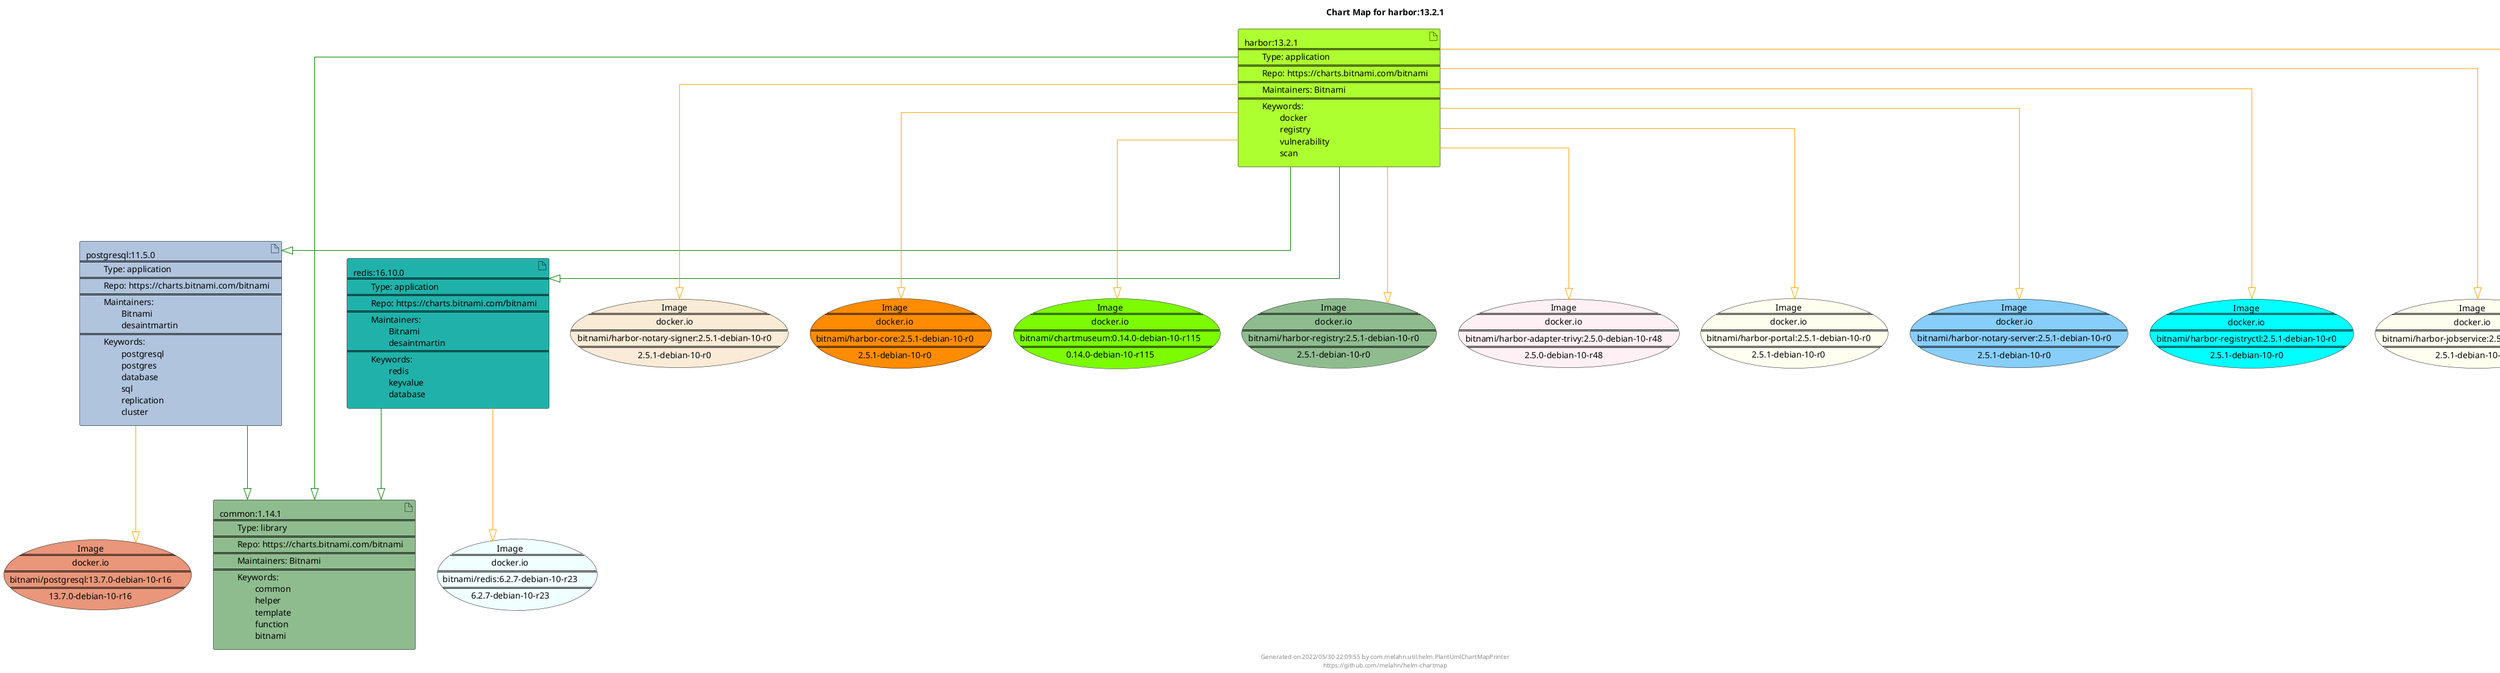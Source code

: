 @startuml
skinparam linetype ortho
skinparam backgroundColor white
skinparam usecaseBorderColor black
skinparam usecaseArrowColor LightSlateGray
skinparam artifactBorderColor black
skinparam artifactArrowColor LightSlateGray

title Chart Map for harbor:13.2.1

'There are 4 referenced Helm Charts
artifact "postgresql:11.5.0\n====\n\tType: application\n====\n\tRepo: https://charts.bitnami.com/bitnami\n====\n\tMaintainers: \n\t\tBitnami\n\t\tdesaintmartin\n====\n\tKeywords: \n\t\tpostgresql\n\t\tpostgres\n\t\tdatabase\n\t\tsql\n\t\treplication\n\t\tcluster" as postgresql_11_5_0 #LightSteelBlue
artifact "harbor:13.2.1\n====\n\tType: application\n====\n\tRepo: https://charts.bitnami.com/bitnami\n====\n\tMaintainers: Bitnami\n====\n\tKeywords: \n\t\tdocker\n\t\tregistry\n\t\tvulnerability\n\t\tscan" as harbor_13_2_1 #GreenYellow
artifact "redis:16.10.0\n====\n\tType: application\n====\n\tRepo: https://charts.bitnami.com/bitnami\n====\n\tMaintainers: \n\t\tBitnami\n\t\tdesaintmartin\n====\n\tKeywords: \n\t\tredis\n\t\tkeyvalue\n\t\tdatabase" as redis_16_10_0 #LightSeaGreen
artifact "common:1.14.1\n====\n\tType: library\n====\n\tRepo: https://charts.bitnami.com/bitnami\n====\n\tMaintainers: Bitnami\n====\n\tKeywords: \n\t\tcommon\n\t\thelper\n\t\ttemplate\n\t\tfunction\n\t\tbitnami" as common_1_14_1 #DarkSeaGreen

'There are 12 referenced Docker Images
usecase "Image\n====\ndocker.io\n====\nbitnami/redis:6.2.7-debian-10-r23\n====\n6.2.7-debian-10-r23" as docker_io_bitnami_redis_6_2_7_debian_10_r23 #Azure
usecase "Image\n====\ndocker.io\n====\nbitnami/harbor-notary-signer:2.5.1-debian-10-r0\n====\n2.5.1-debian-10-r0" as docker_io_bitnami_harbor_notary_signer_2_5_1_debian_10_r0 #AntiqueWhite
usecase "Image\n====\ndocker.io\n====\nbitnami/harbor-core:2.5.1-debian-10-r0\n====\n2.5.1-debian-10-r0" as docker_io_bitnami_harbor_core_2_5_1_debian_10_r0 #Darkorange
usecase "Image\n====\ndocker.io\n====\nbitnami/chartmuseum:0.14.0-debian-10-r115\n====\n0.14.0-debian-10-r115" as docker_io_bitnami_chartmuseum_0_14_0_debian_10_r115 #LawnGreen
usecase "Image\n====\ndocker.io\n====\nbitnami/harbor-registry:2.5.1-debian-10-r0\n====\n2.5.1-debian-10-r0" as docker_io_bitnami_harbor_registry_2_5_1_debian_10_r0 #DarkSeaGreen
usecase "Image\n====\ndocker.io\n====\nbitnami/harbor-adapter-trivy:2.5.0-debian-10-r48\n====\n2.5.0-debian-10-r48" as docker_io_bitnami_harbor_adapter_trivy_2_5_0_debian_10_r48 #LavenderBlush
usecase "Image\n====\ndocker.io\n====\nbitnami/harbor-portal:2.5.1-debian-10-r0\n====\n2.5.1-debian-10-r0" as docker_io_bitnami_harbor_portal_2_5_1_debian_10_r0 #Ivory
usecase "Image\n====\ndocker.io\n====\nbitnami/harbor-notary-server:2.5.1-debian-10-r0\n====\n2.5.1-debian-10-r0" as docker_io_bitnami_harbor_notary_server_2_5_1_debian_10_r0 #LightSkyBlue
usecase "Image\n====\ndocker.io\n====\nbitnami/harbor-registryctl:2.5.1-debian-10-r0\n====\n2.5.1-debian-10-r0" as docker_io_bitnami_harbor_registryctl_2_5_1_debian_10_r0 #Cyan
usecase "Image\n====\ndocker.io\n====\nbitnami/harbor-jobservice:2.5.1-debian-10-r0\n====\n2.5.1-debian-10-r0" as docker_io_bitnami_harbor_jobservice_2_5_1_debian_10_r0 #Ivory
usecase "Image\n====\ndocker.io\n====\nbitnami/nginx:1.21.6-debian-10-r122\n====\n1.21.6-debian-10-r122" as docker_io_bitnami_nginx_1_21_6_debian_10_r122 #LightPink
usecase "Image\n====\ndocker.io\n====\nbitnami/postgresql:13.7.0-debian-10-r16\n====\n13.7.0-debian-10-r16" as docker_io_bitnami_postgresql_13_7_0_debian_10_r16 #DarkSalmon

'Chart Dependencies
harbor_13_2_1--[#green]-|>postgresql_11_5_0
postgresql_11_5_0--[#green]-|>common_1_14_1
harbor_13_2_1--[#green]-|>common_1_14_1
harbor_13_2_1--[#green]-|>redis_16_10_0
redis_16_10_0--[#green]-|>common_1_14_1
postgresql_11_5_0--[#orange]-|>docker_io_bitnami_postgresql_13_7_0_debian_10_r16
harbor_13_2_1--[#orange]-|>docker_io_bitnami_chartmuseum_0_14_0_debian_10_r115
harbor_13_2_1--[#orange]-|>docker_io_bitnami_harbor_notary_signer_2_5_1_debian_10_r0
harbor_13_2_1--[#orange]-|>docker_io_bitnami_harbor_registry_2_5_1_debian_10_r0
harbor_13_2_1--[#orange]-|>docker_io_bitnami_harbor_notary_server_2_5_1_debian_10_r0
harbor_13_2_1--[#orange]-|>docker_io_bitnami_harbor_adapter_trivy_2_5_0_debian_10_r48
harbor_13_2_1--[#orange]-|>docker_io_bitnami_harbor_registryctl_2_5_1_debian_10_r0
harbor_13_2_1--[#orange]-|>docker_io_bitnami_nginx_1_21_6_debian_10_r122
harbor_13_2_1--[#orange]-|>docker_io_bitnami_harbor_core_2_5_1_debian_10_r0
harbor_13_2_1--[#orange]-|>docker_io_bitnami_harbor_portal_2_5_1_debian_10_r0
harbor_13_2_1--[#orange]-|>docker_io_bitnami_harbor_jobservice_2_5_1_debian_10_r0
redis_16_10_0--[#orange]-|>docker_io_bitnami_redis_6_2_7_debian_10_r23

center footer Generated on 2022/05/30 22:09:55 by com.melahn.util.helm.PlantUmlChartMapPrinter\nhttps://github.com/melahn/helm-chartmap
@enduml

